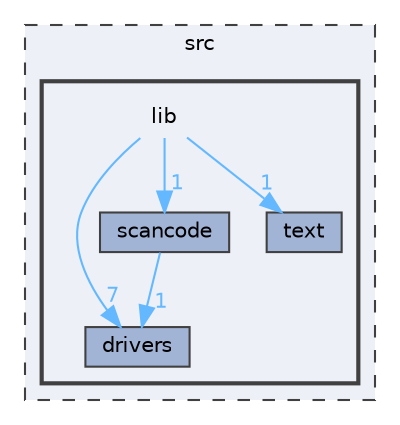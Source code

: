 digraph "C:/Users/igorc/lcom/g2/proj/src/lib"
{
 // LATEX_PDF_SIZE
  bgcolor="transparent";
  edge [fontname=Helvetica,fontsize=10,labelfontname=Helvetica,labelfontsize=10];
  node [fontname=Helvetica,fontsize=10,shape=box,height=0.2,width=0.4];
  compound=true
  subgraph clusterdir_68267d1309a1af8e8297ef4c3efbcdba {
    graph [ bgcolor="#edf0f7", pencolor="grey25", label="src", fontname=Helvetica,fontsize=10 style="filled,dashed", URL="dir_68267d1309a1af8e8297ef4c3efbcdba.html",tooltip=""]
  subgraph clusterdir_c85d3e3c5052e9ad9ce18c6863244a25 {
    graph [ bgcolor="#edf0f7", pencolor="grey25", label="", fontname=Helvetica,fontsize=10 style="filled,bold", URL="dir_c85d3e3c5052e9ad9ce18c6863244a25.html",tooltip=""]
    dir_c85d3e3c5052e9ad9ce18c6863244a25 [shape=plaintext, label="lib"];
  dir_ae0e849d495154be21d419b82c842e8e [label="drivers", fillcolor="#a2b4d6", color="grey25", style="filled", URL="dir_ae0e849d495154be21d419b82c842e8e.html",tooltip=""];
  dir_7e19df4349fd0348dce6f141908bb821 [label="scancode", fillcolor="#a2b4d6", color="grey25", style="filled", URL="dir_7e19df4349fd0348dce6f141908bb821.html",tooltip=""];
  dir_d9ce91df3ed48bd8d5294b5147f8e182 [label="text", fillcolor="#a2b4d6", color="grey25", style="filled", URL="dir_d9ce91df3ed48bd8d5294b5147f8e182.html",tooltip=""];
  }
  }
  dir_c85d3e3c5052e9ad9ce18c6863244a25->dir_7e19df4349fd0348dce6f141908bb821 [headlabel="1", labeldistance=1.5 headhref="dir_000004_000005.html" color="steelblue1" fontcolor="steelblue1"];
  dir_c85d3e3c5052e9ad9ce18c6863244a25->dir_ae0e849d495154be21d419b82c842e8e [headlabel="7", labeldistance=1.5 headhref="dir_000004_000001.html" color="steelblue1" fontcolor="steelblue1"];
  dir_c85d3e3c5052e9ad9ce18c6863244a25->dir_d9ce91df3ed48bd8d5294b5147f8e182 [headlabel="1", labeldistance=1.5 headhref="dir_000004_000008.html" color="steelblue1" fontcolor="steelblue1"];
  dir_7e19df4349fd0348dce6f141908bb821->dir_ae0e849d495154be21d419b82c842e8e [headlabel="1", labeldistance=1.5 headhref="dir_000005_000001.html" color="steelblue1" fontcolor="steelblue1"];
}
